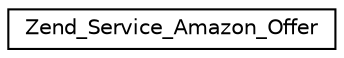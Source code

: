 digraph G
{
  edge [fontname="Helvetica",fontsize="10",labelfontname="Helvetica",labelfontsize="10"];
  node [fontname="Helvetica",fontsize="10",shape=record];
  rankdir="LR";
  Node1 [label="Zend_Service_Amazon_Offer",height=0.2,width=0.4,color="black", fillcolor="white", style="filled",URL="$class_zend___service___amazon___offer.html"];
}
